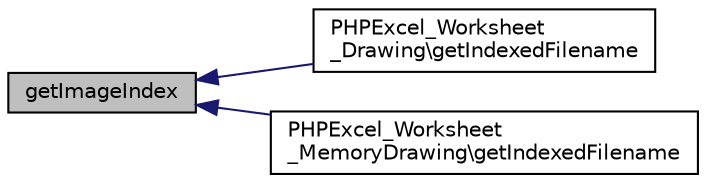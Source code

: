 digraph "getImageIndex"
{
  edge [fontname="Helvetica",fontsize="10",labelfontname="Helvetica",labelfontsize="10"];
  node [fontname="Helvetica",fontsize="10",shape=record];
  rankdir="LR";
  Node14 [label="getImageIndex",height=0.2,width=0.4,color="black", fillcolor="grey75", style="filled", fontcolor="black"];
  Node14 -> Node15 [dir="back",color="midnightblue",fontsize="10",style="solid",fontname="Helvetica"];
  Node15 [label="PHPExcel_Worksheet\l_Drawing\\getIndexedFilename",height=0.2,width=0.4,color="black", fillcolor="white", style="filled",URL="$class_p_h_p_excel___worksheet___drawing.html#a06bcb905b901cc44cdcfcbe33c7e7a88"];
  Node14 -> Node16 [dir="back",color="midnightblue",fontsize="10",style="solid",fontname="Helvetica"];
  Node16 [label="PHPExcel_Worksheet\l_MemoryDrawing\\getIndexedFilename",height=0.2,width=0.4,color="black", fillcolor="white", style="filled",URL="$class_p_h_p_excel___worksheet___memory_drawing.html#a06bcb905b901cc44cdcfcbe33c7e7a88"];
}
